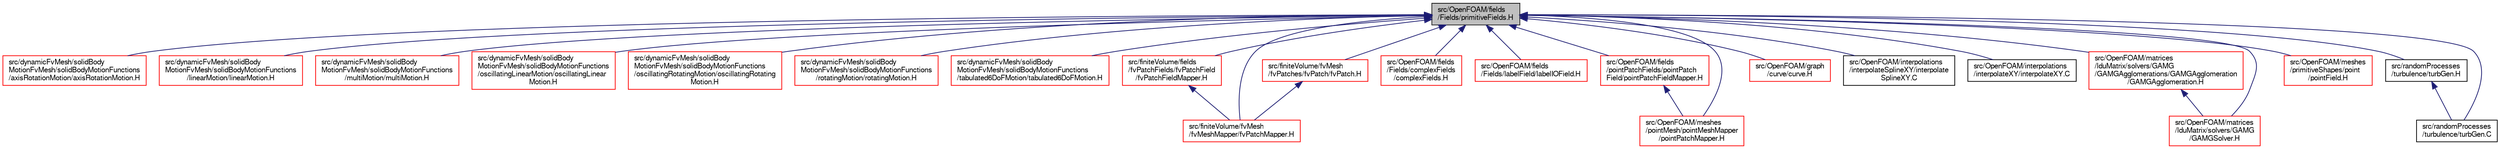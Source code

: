 digraph "src/OpenFOAM/fields/Fields/primitiveFields.H"
{
  bgcolor="transparent";
  edge [fontname="FreeSans",fontsize="10",labelfontname="FreeSans",labelfontsize="10"];
  node [fontname="FreeSans",fontsize="10",shape=record];
  Node99 [label="src/OpenFOAM/fields\l/Fields/primitiveFields.H",height=0.2,width=0.4,color="black", fillcolor="grey75", style="filled", fontcolor="black"];
  Node99 -> Node100 [dir="back",color="midnightblue",fontsize="10",style="solid",fontname="FreeSans"];
  Node100 [label="src/dynamicFvMesh/solidBody\lMotionFvMesh/solidBodyMotionFunctions\l/axisRotationMotion/axisRotationMotion.H",height=0.2,width=0.4,color="red",URL="$a00299.html"];
  Node99 -> Node102 [dir="back",color="midnightblue",fontsize="10",style="solid",fontname="FreeSans"];
  Node102 [label="src/dynamicFvMesh/solidBody\lMotionFvMesh/solidBodyMotionFunctions\l/linearMotion/linearMotion.H",height=0.2,width=0.4,color="red",URL="$a00305.html"];
  Node99 -> Node104 [dir="back",color="midnightblue",fontsize="10",style="solid",fontname="FreeSans"];
  Node104 [label="src/dynamicFvMesh/solidBody\lMotionFvMesh/solidBodyMotionFunctions\l/multiMotion/multiMotion.H",height=0.2,width=0.4,color="red",URL="$a00311.html"];
  Node99 -> Node106 [dir="back",color="midnightblue",fontsize="10",style="solid",fontname="FreeSans"];
  Node106 [label="src/dynamicFvMesh/solidBody\lMotionFvMesh/solidBodyMotionFunctions\l/oscillatingLinearMotion/oscillatingLinear\lMotion.H",height=0.2,width=0.4,color="red",URL="$a00317.html"];
  Node99 -> Node108 [dir="back",color="midnightblue",fontsize="10",style="solid",fontname="FreeSans"];
  Node108 [label="src/dynamicFvMesh/solidBody\lMotionFvMesh/solidBodyMotionFunctions\l/oscillatingRotatingMotion/oscillatingRotating\lMotion.H",height=0.2,width=0.4,color="red",URL="$a00323.html"];
  Node99 -> Node110 [dir="back",color="midnightblue",fontsize="10",style="solid",fontname="FreeSans"];
  Node110 [label="src/dynamicFvMesh/solidBody\lMotionFvMesh/solidBodyMotionFunctions\l/rotatingMotion/rotatingMotion.H",height=0.2,width=0.4,color="red",URL="$a00329.html"];
  Node99 -> Node112 [dir="back",color="midnightblue",fontsize="10",style="solid",fontname="FreeSans"];
  Node112 [label="src/dynamicFvMesh/solidBody\lMotionFvMesh/solidBodyMotionFunctions\l/tabulated6DoFMotion/tabulated6DoFMotion.H",height=0.2,width=0.4,color="red",URL="$a00350.html"];
  Node99 -> Node114 [dir="back",color="midnightblue",fontsize="10",style="solid",fontname="FreeSans"];
  Node114 [label="src/finiteVolume/fields\l/fvPatchFields/fvPatchField\l/fvPatchFieldMapper.H",height=0.2,width=0.4,color="red",URL="$a02468.html"];
  Node114 -> Node166 [dir="back",color="midnightblue",fontsize="10",style="solid",fontname="FreeSans"];
  Node166 [label="src/finiteVolume/fvMesh\l/fvMeshMapper/fvPatchMapper.H",height=0.2,width=0.4,color="red",URL="$a03551.html"];
  Node99 -> Node166 [dir="back",color="midnightblue",fontsize="10",style="solid",fontname="FreeSans"];
  Node99 -> Node279 [dir="back",color="midnightblue",fontsize="10",style="solid",fontname="FreeSans"];
  Node279 [label="src/finiteVolume/fvMesh\l/fvPatches/fvPatch/fvPatch.H",height=0.2,width=0.4,color="red",URL="$a03686.html"];
  Node279 -> Node166 [dir="back",color="midnightblue",fontsize="10",style="solid",fontname="FreeSans"];
  Node99 -> Node2376 [dir="back",color="midnightblue",fontsize="10",style="solid",fontname="FreeSans"];
  Node2376 [label="src/OpenFOAM/fields\l/Fields/complexFields\l/complexFields.H",height=0.2,width=0.4,color="red",URL="$a09539.html"];
  Node99 -> Node2382 [dir="back",color="midnightblue",fontsize="10",style="solid",fontname="FreeSans"];
  Node2382 [label="src/OpenFOAM/fields\l/Fields/labelField/labelIOField.H",height=0.2,width=0.4,color="red",URL="$a09626.html"];
  Node99 -> Node2386 [dir="back",color="midnightblue",fontsize="10",style="solid",fontname="FreeSans"];
  Node2386 [label="src/OpenFOAM/fields\l/pointPatchFields/pointPatch\lField/pointPatchFieldMapper.H",height=0.2,width=0.4,color="red",URL="$a10154.html"];
  Node2386 -> Node2396 [dir="back",color="midnightblue",fontsize="10",style="solid",fontname="FreeSans"];
  Node2396 [label="src/OpenFOAM/meshes\l/pointMesh/pointMeshMapper\l/pointPatchMapper.H",height=0.2,width=0.4,color="red",URL="$a11420.html"];
  Node99 -> Node2401 [dir="back",color="midnightblue",fontsize="10",style="solid",fontname="FreeSans"];
  Node2401 [label="src/OpenFOAM/graph\l/curve/curve.H",height=0.2,width=0.4,color="red",URL="$a10286.html"];
  Node99 -> Node2419 [dir="back",color="midnightblue",fontsize="10",style="solid",fontname="FreeSans"];
  Node2419 [label="src/OpenFOAM/interpolations\l/interpolateSplineXY/interpolate\lSplineXY.C",height=0.2,width=0.4,color="black",URL="$a10391.html"];
  Node99 -> Node2420 [dir="back",color="midnightblue",fontsize="10",style="solid",fontname="FreeSans"];
  Node2420 [label="src/OpenFOAM/interpolations\l/interpolateXY/interpolateXY.C",height=0.2,width=0.4,color="black",URL="$a10397.html"];
  Node99 -> Node2421 [dir="back",color="midnightblue",fontsize="10",style="solid",fontname="FreeSans"];
  Node2421 [label="src/OpenFOAM/matrices\l/lduMatrix/solvers/GAMG\l/GAMGAgglomerations/GAMGAgglomeration\l/GAMGAgglomeration.H",height=0.2,width=0.4,color="red",URL="$a10832.html"];
  Node2421 -> Node2449 [dir="back",color="midnightblue",fontsize="10",style="solid",fontname="FreeSans"];
  Node2449 [label="src/OpenFOAM/matrices\l/lduMatrix/solvers/GAMG\l/GAMGSolver.H",height=0.2,width=0.4,color="red",URL="$a10886.html"];
  Node99 -> Node2449 [dir="back",color="midnightblue",fontsize="10",style="solid",fontname="FreeSans"];
  Node99 -> Node2396 [dir="back",color="midnightblue",fontsize="10",style="solid",fontname="FreeSans"];
  Node99 -> Node2485 [dir="back",color="midnightblue",fontsize="10",style="solid",fontname="FreeSans"];
  Node2485 [label="src/OpenFOAM/meshes\l/primitiveShapes/point\l/pointField.H",height=0.2,width=0.4,color="red",URL="$a12062.html"];
  Node99 -> Node3988 [dir="back",color="midnightblue",fontsize="10",style="solid",fontname="FreeSans"];
  Node3988 [label="src/randomProcesses\l/turbulence/turbGen.H",height=0.2,width=0.4,color="black",URL="$a14015.html"];
  Node3988 -> Node2360 [dir="back",color="midnightblue",fontsize="10",style="solid",fontname="FreeSans"];
  Node2360 [label="src/randomProcesses\l/turbulence/turbGen.C",height=0.2,width=0.4,color="black",URL="$a14012.html"];
  Node99 -> Node2360 [dir="back",color="midnightblue",fontsize="10",style="solid",fontname="FreeSans"];
}
